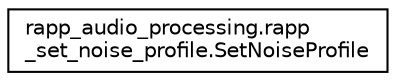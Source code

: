 digraph "Graphical Class Hierarchy"
{
  edge [fontname="Helvetica",fontsize="10",labelfontname="Helvetica",labelfontsize="10"];
  node [fontname="Helvetica",fontsize="10",shape=record];
  rankdir="LR";
  Node1 [label="rapp_audio_processing.rapp\l_set_noise_profile.SetNoiseProfile",height=0.2,width=0.4,color="black", fillcolor="white", style="filled",URL="$classrapp__audio__processing_1_1rapp__set__noise__profile_1_1SetNoiseProfile.html",tooltip="Evaluates the noise profile for an audio file. "];
}
